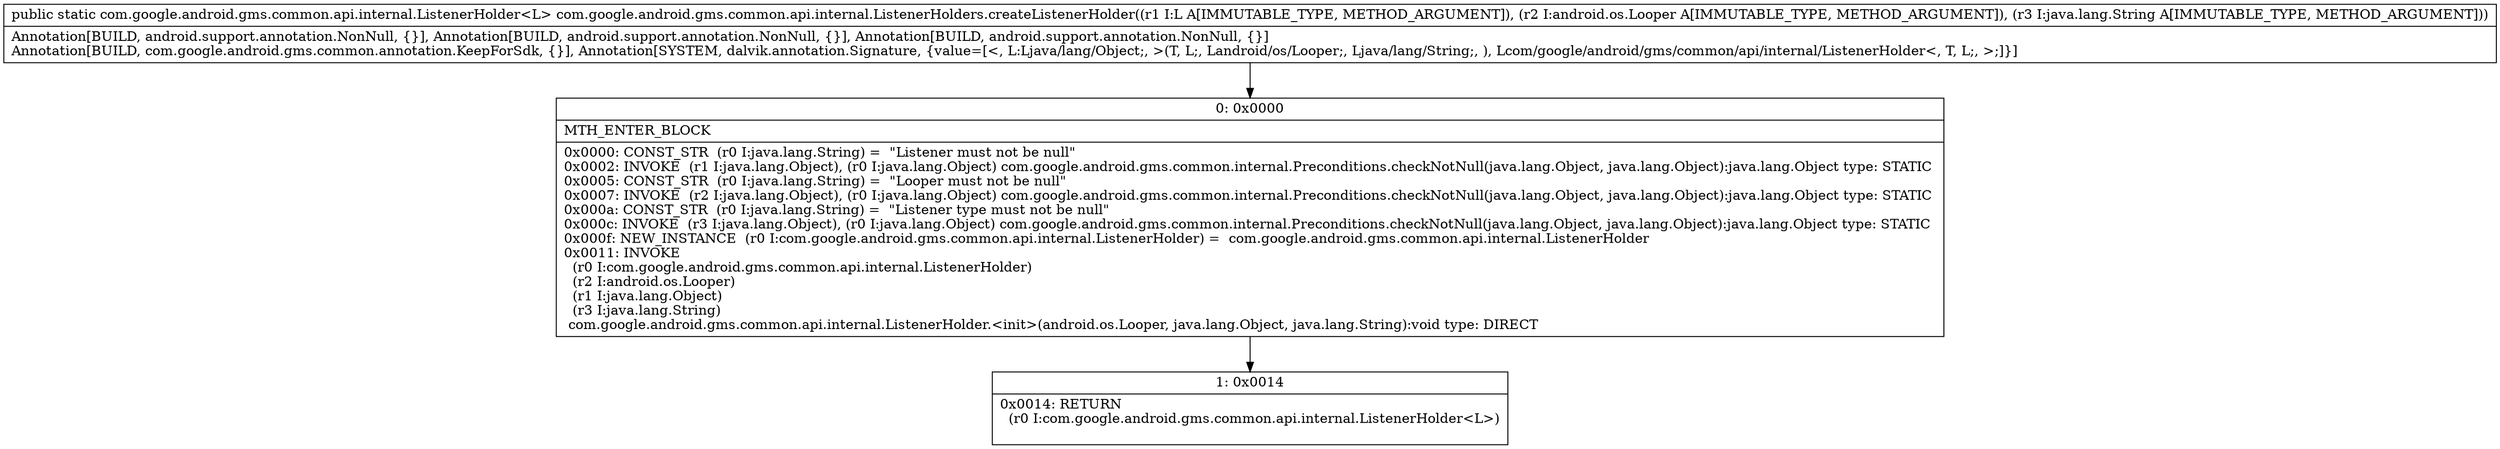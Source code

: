 digraph "CFG forcom.google.android.gms.common.api.internal.ListenerHolders.createListenerHolder(Ljava\/lang\/Object;Landroid\/os\/Looper;Ljava\/lang\/String;)Lcom\/google\/android\/gms\/common\/api\/internal\/ListenerHolder;" {
Node_0 [shape=record,label="{0\:\ 0x0000|MTH_ENTER_BLOCK\l|0x0000: CONST_STR  (r0 I:java.lang.String) =  \"Listener must not be null\" \l0x0002: INVOKE  (r1 I:java.lang.Object), (r0 I:java.lang.Object) com.google.android.gms.common.internal.Preconditions.checkNotNull(java.lang.Object, java.lang.Object):java.lang.Object type: STATIC \l0x0005: CONST_STR  (r0 I:java.lang.String) =  \"Looper must not be null\" \l0x0007: INVOKE  (r2 I:java.lang.Object), (r0 I:java.lang.Object) com.google.android.gms.common.internal.Preconditions.checkNotNull(java.lang.Object, java.lang.Object):java.lang.Object type: STATIC \l0x000a: CONST_STR  (r0 I:java.lang.String) =  \"Listener type must not be null\" \l0x000c: INVOKE  (r3 I:java.lang.Object), (r0 I:java.lang.Object) com.google.android.gms.common.internal.Preconditions.checkNotNull(java.lang.Object, java.lang.Object):java.lang.Object type: STATIC \l0x000f: NEW_INSTANCE  (r0 I:com.google.android.gms.common.api.internal.ListenerHolder) =  com.google.android.gms.common.api.internal.ListenerHolder \l0x0011: INVOKE  \l  (r0 I:com.google.android.gms.common.api.internal.ListenerHolder)\l  (r2 I:android.os.Looper)\l  (r1 I:java.lang.Object)\l  (r3 I:java.lang.String)\l com.google.android.gms.common.api.internal.ListenerHolder.\<init\>(android.os.Looper, java.lang.Object, java.lang.String):void type: DIRECT \l}"];
Node_1 [shape=record,label="{1\:\ 0x0014|0x0014: RETURN  \l  (r0 I:com.google.android.gms.common.api.internal.ListenerHolder\<L\>)\l \l}"];
MethodNode[shape=record,label="{public static com.google.android.gms.common.api.internal.ListenerHolder\<L\> com.google.android.gms.common.api.internal.ListenerHolders.createListenerHolder((r1 I:L A[IMMUTABLE_TYPE, METHOD_ARGUMENT]), (r2 I:android.os.Looper A[IMMUTABLE_TYPE, METHOD_ARGUMENT]), (r3 I:java.lang.String A[IMMUTABLE_TYPE, METHOD_ARGUMENT]))  | Annotation[BUILD, android.support.annotation.NonNull, \{\}], Annotation[BUILD, android.support.annotation.NonNull, \{\}], Annotation[BUILD, android.support.annotation.NonNull, \{\}]\lAnnotation[BUILD, com.google.android.gms.common.annotation.KeepForSdk, \{\}], Annotation[SYSTEM, dalvik.annotation.Signature, \{value=[\<, L:Ljava\/lang\/Object;, \>(T, L;, Landroid\/os\/Looper;, Ljava\/lang\/String;, ), Lcom\/google\/android\/gms\/common\/api\/internal\/ListenerHolder\<, T, L;, \>;]\}]\l}"];
MethodNode -> Node_0;
Node_0 -> Node_1;
}

